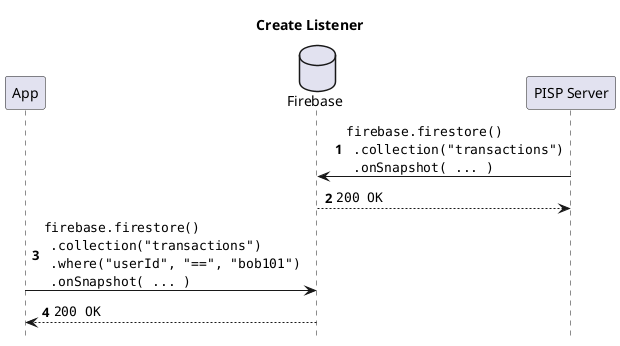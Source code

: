@startuml

title Create Listener

hide footbox

autonumber

participant App
database Firebase
participant "PISP Server" as PISP

PISP -> Firebase: ""firebase.firestore()""\n\
  "".collection("transactions")""\n\
  "".onSnapshot( ... )""
return ""200 OK""

App -> Firebase: ""firebase.firestore()""\n\
  "".collection("transactions")""\n\
  "".where("userId", "==", "bob101")""\n\
  "".onSnapshot( ... )""
return ""200 OK""

@enduml
